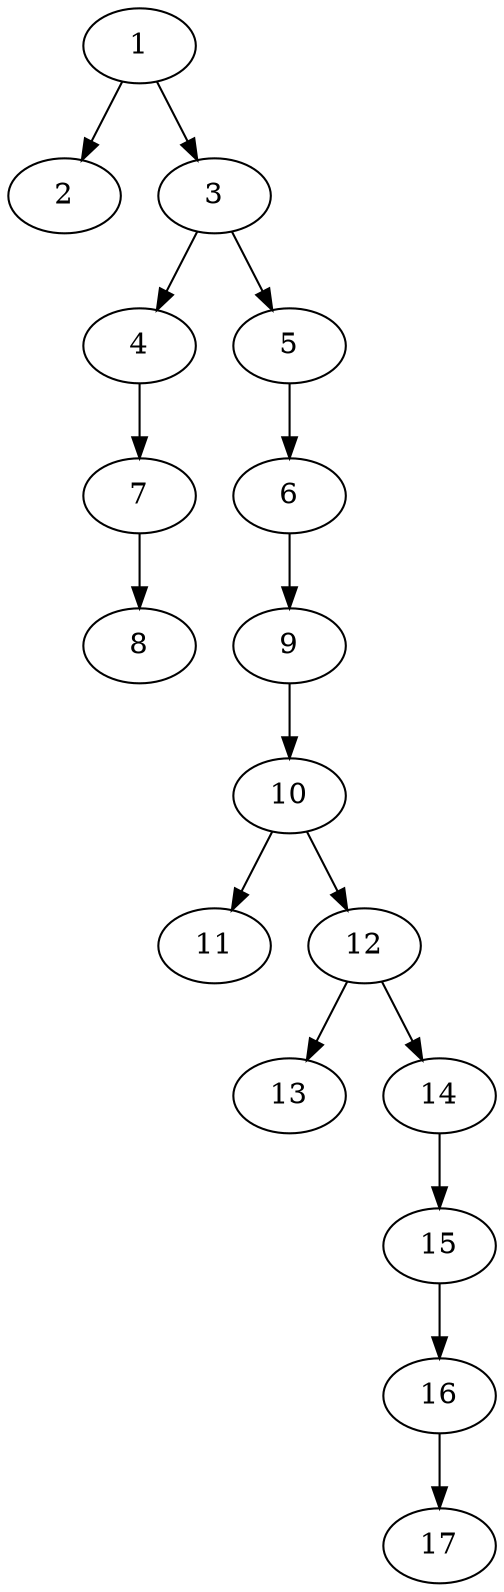 // DAG (tier=1-easy, mode=data, n=17, ccr=0.345, fat=0.371, density=0.288, regular=0.681, jump=0.065, mindata=1048576, maxdata=8388608)
// DAG automatically generated by daggen at Sun Aug 24 16:33:33 2025
// /home/ermia/Project/Environments/daggen/bin/daggen --dot --ccr 0.345 --fat 0.371 --regular 0.681 --density 0.288 --jump 0.065 --mindata 1048576 --maxdata 8388608 -n 17 
digraph G {
  1 [size="12658085800756332", alpha="0.03", expect_size="6329042900378166"]
  1 -> 2 [size ="9443232186368"]
  1 -> 3 [size ="9443232186368"]
  2 [size="39257408502199484416", alpha="0.15", expect_size="19628704251099742208"]
  3 [size="102144060054666544", alpha="0.19", expect_size="51072030027333272"]
  3 -> 4 [size ="43187582271488"]
  3 -> 5 [size ="43187582271488"]
  4 [size="1902375097740098", alpha="0.19", expect_size="951187548870049"]
  4 -> 7 [size ="66001777459200"]
  5 [size="700958003713631488", alpha="0.07", expect_size="350479001856815744"]
  5 -> 6 [size ="398340441243648"]
  6 [size="15849507382179890", alpha="0.13", expect_size="7924753691089945"]
  6 -> 9 [size ="12261468930048"]
  7 [size="7736301744115095", alpha="0.15", expect_size="3868150872057547"]
  7 -> 8 [size ="540635585052672"]
  8 [size="7778426402650987", alpha="0.09", expect_size="3889213201325493"]
  9 [size="112289330222569152", alpha="0.11", expect_size="56144665111284576"]
  9 -> 10 [size ="60340297531392"]
  10 [size="35019702908485632000", alpha="0.10", expect_size="17509851454242816000"]
  10 -> 11 [size ="85631120179200"]
  10 -> 12 [size ="85631120179200"]
  11 [size="368925166670484340736", alpha="0.02", expect_size="184462583335242170368"]
  12 [size="437527864684078", alpha="0.19", expect_size="218763932342039"]
  12 -> 13 [size ="31020476792832"]
  12 -> 14 [size ="31020476792832"]
  13 [size="16078155489218080", alpha="0.14", expect_size="8039077744609040"]
  14 [size="2577274043474322", alpha="0.06", expect_size="1288637021737161"]
  14 -> 15 [size ="94986095820800"]
  15 [size="84184313939099648000", alpha="0.18", expect_size="42092156969549824000"]
  15 -> 16 [size ="153665876787200"]
  16 [size="15442972324467030", alpha="0.18", expect_size="7721486162233515"]
  16 -> 17 [size ="272067932979200"]
  17 [size="486379809429196544", alpha="0.16", expect_size="243189904714598272"]
}